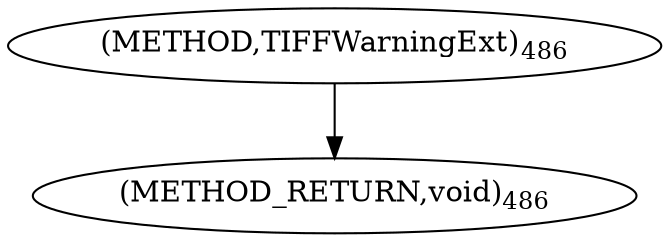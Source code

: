 digraph "TIFFWarningExt" {  
"8967" [label = <(METHOD,TIFFWarningExt)<SUB>486</SUB>> ]
"8971" [label = <(METHOD_RETURN,void)<SUB>486</SUB>> ]
  "8967" -> "8971" 
}
